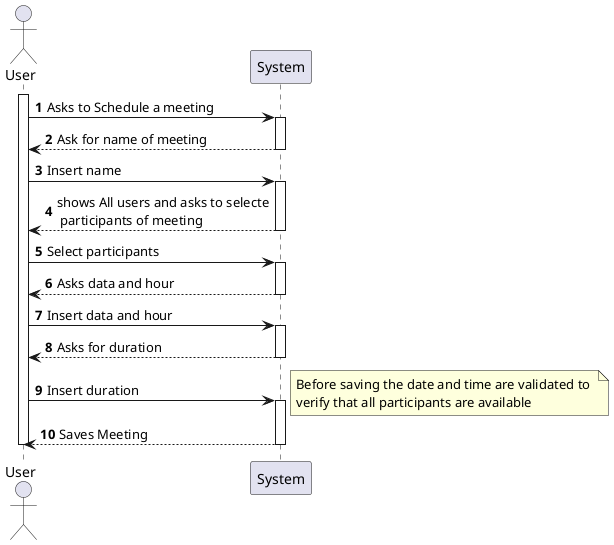 @startuml
autonumber

autoactivate on

actor User
activate User


User -> System: Asks to Schedule a meeting
System --> User: Ask for name of meeting
User -> System: Insert name
System --> User: shows All users and asks to selecte\n participants of meeting
User -> System: Select participants
System --> User: Asks data and hour
User -> System: Insert data and hour
System --> User: Asks for duration
User -> System: Insert duration
note right : Before saving the date and time are validated to \nverify that all participants are available
System --> User: Saves Meeting

deactivate User

@enduml